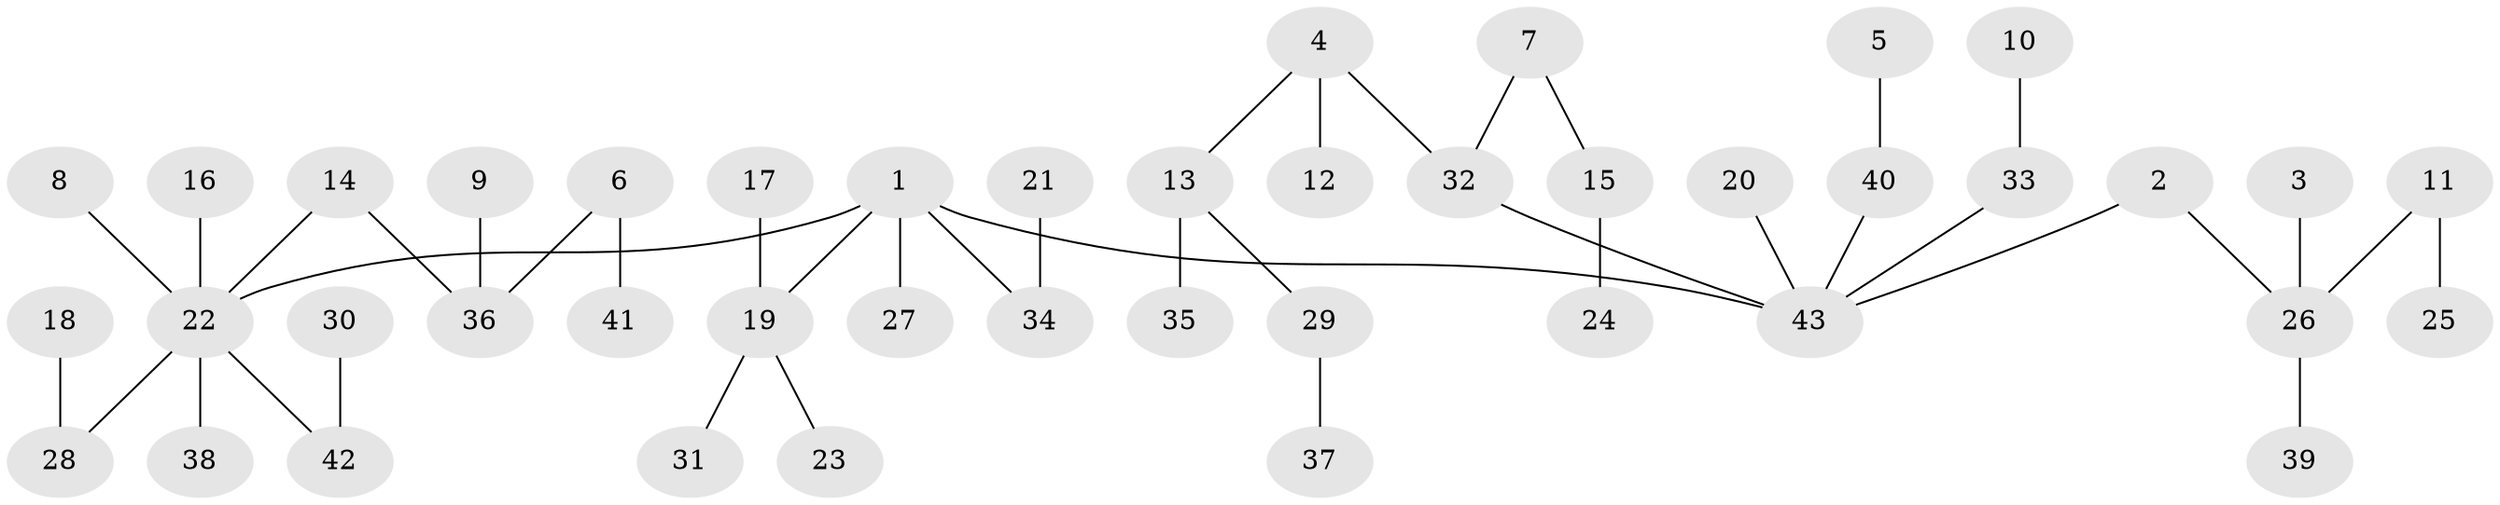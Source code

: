// original degree distribution, {8: 0.013986013986013986, 5: 0.013986013986013986, 2: 0.3006993006993007, 3: 0.07692307692307693, 4: 0.09090909090909091, 6: 0.02097902097902098, 1: 0.4825174825174825}
// Generated by graph-tools (version 1.1) at 2025/37/03/04/25 23:37:25]
// undirected, 43 vertices, 42 edges
graph export_dot {
  node [color=gray90,style=filled];
  1;
  2;
  3;
  4;
  5;
  6;
  7;
  8;
  9;
  10;
  11;
  12;
  13;
  14;
  15;
  16;
  17;
  18;
  19;
  20;
  21;
  22;
  23;
  24;
  25;
  26;
  27;
  28;
  29;
  30;
  31;
  32;
  33;
  34;
  35;
  36;
  37;
  38;
  39;
  40;
  41;
  42;
  43;
  1 -- 19 [weight=1.0];
  1 -- 22 [weight=1.0];
  1 -- 27 [weight=1.0];
  1 -- 34 [weight=1.0];
  1 -- 43 [weight=1.0];
  2 -- 26 [weight=1.0];
  2 -- 43 [weight=1.0];
  3 -- 26 [weight=1.0];
  4 -- 12 [weight=1.0];
  4 -- 13 [weight=1.0];
  4 -- 32 [weight=1.0];
  5 -- 40 [weight=1.0];
  6 -- 36 [weight=1.0];
  6 -- 41 [weight=1.0];
  7 -- 15 [weight=1.0];
  7 -- 32 [weight=1.0];
  8 -- 22 [weight=1.0];
  9 -- 36 [weight=1.0];
  10 -- 33 [weight=1.0];
  11 -- 25 [weight=1.0];
  11 -- 26 [weight=1.0];
  13 -- 29 [weight=1.0];
  13 -- 35 [weight=1.0];
  14 -- 22 [weight=1.0];
  14 -- 36 [weight=1.0];
  15 -- 24 [weight=1.0];
  16 -- 22 [weight=1.0];
  17 -- 19 [weight=1.0];
  18 -- 28 [weight=1.0];
  19 -- 23 [weight=1.0];
  19 -- 31 [weight=1.0];
  20 -- 43 [weight=1.0];
  21 -- 34 [weight=1.0];
  22 -- 28 [weight=1.0];
  22 -- 38 [weight=1.0];
  22 -- 42 [weight=1.0];
  26 -- 39 [weight=1.0];
  29 -- 37 [weight=1.0];
  30 -- 42 [weight=1.0];
  32 -- 43 [weight=1.0];
  33 -- 43 [weight=1.0];
  40 -- 43 [weight=1.0];
}
